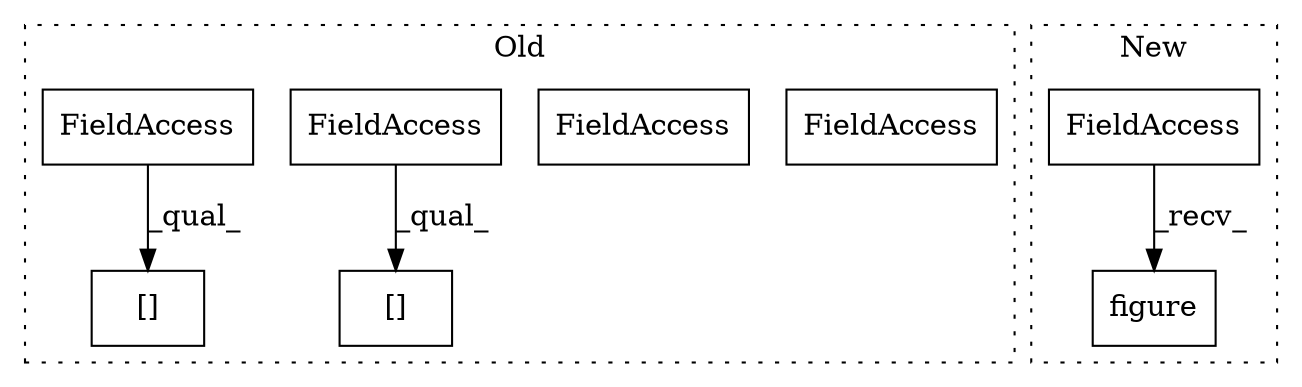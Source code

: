 digraph G {
subgraph cluster0 {
1 [label="[]" a="2" s="3729,3736" l="6,1" shape="box"];
4 [label="FieldAccess" a="22" s="3729" l="5" shape="box"];
5 [label="FieldAccess" a="22" s="3599" l="5" shape="box"];
6 [label="[]" a="2" s="3599,3606" l="6,1" shape="box"];
7 [label="FieldAccess" a="22" s="3729" l="5" shape="box"];
8 [label="FieldAccess" a="22" s="3599" l="5" shape="box"];
label = "Old";
style="dotted";
}
subgraph cluster1 {
2 [label="figure" a="32" s="3706" l="8" shape="box"];
3 [label="FieldAccess" a="22" s="3702" l="3" shape="box"];
label = "New";
style="dotted";
}
3 -> 2 [label="_recv_"];
7 -> 1 [label="_qual_"];
8 -> 6 [label="_qual_"];
}